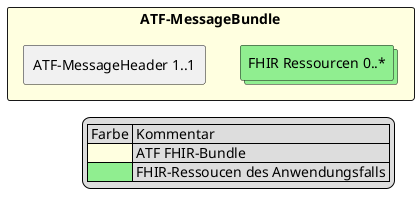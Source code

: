 @startuml ATF-Scope

skinparam rectangle {
    roundCorner<<Concept>> 25
}

 rectangle "ATF-MessageBundle" #lightyellow{
  collections "FHIR Ressourcen 0..*" #lightgreen
  rectangle "ATF-MessageHeader 1..1"
  
}


legend right
    | Farbe | Kommentar |
    |<#lightyellow>| ATF FHIR-Bundle |
    |<#lightgreen>| FHIR-Ressoucen des Anwendungsfalls |
endlegend

@enduml